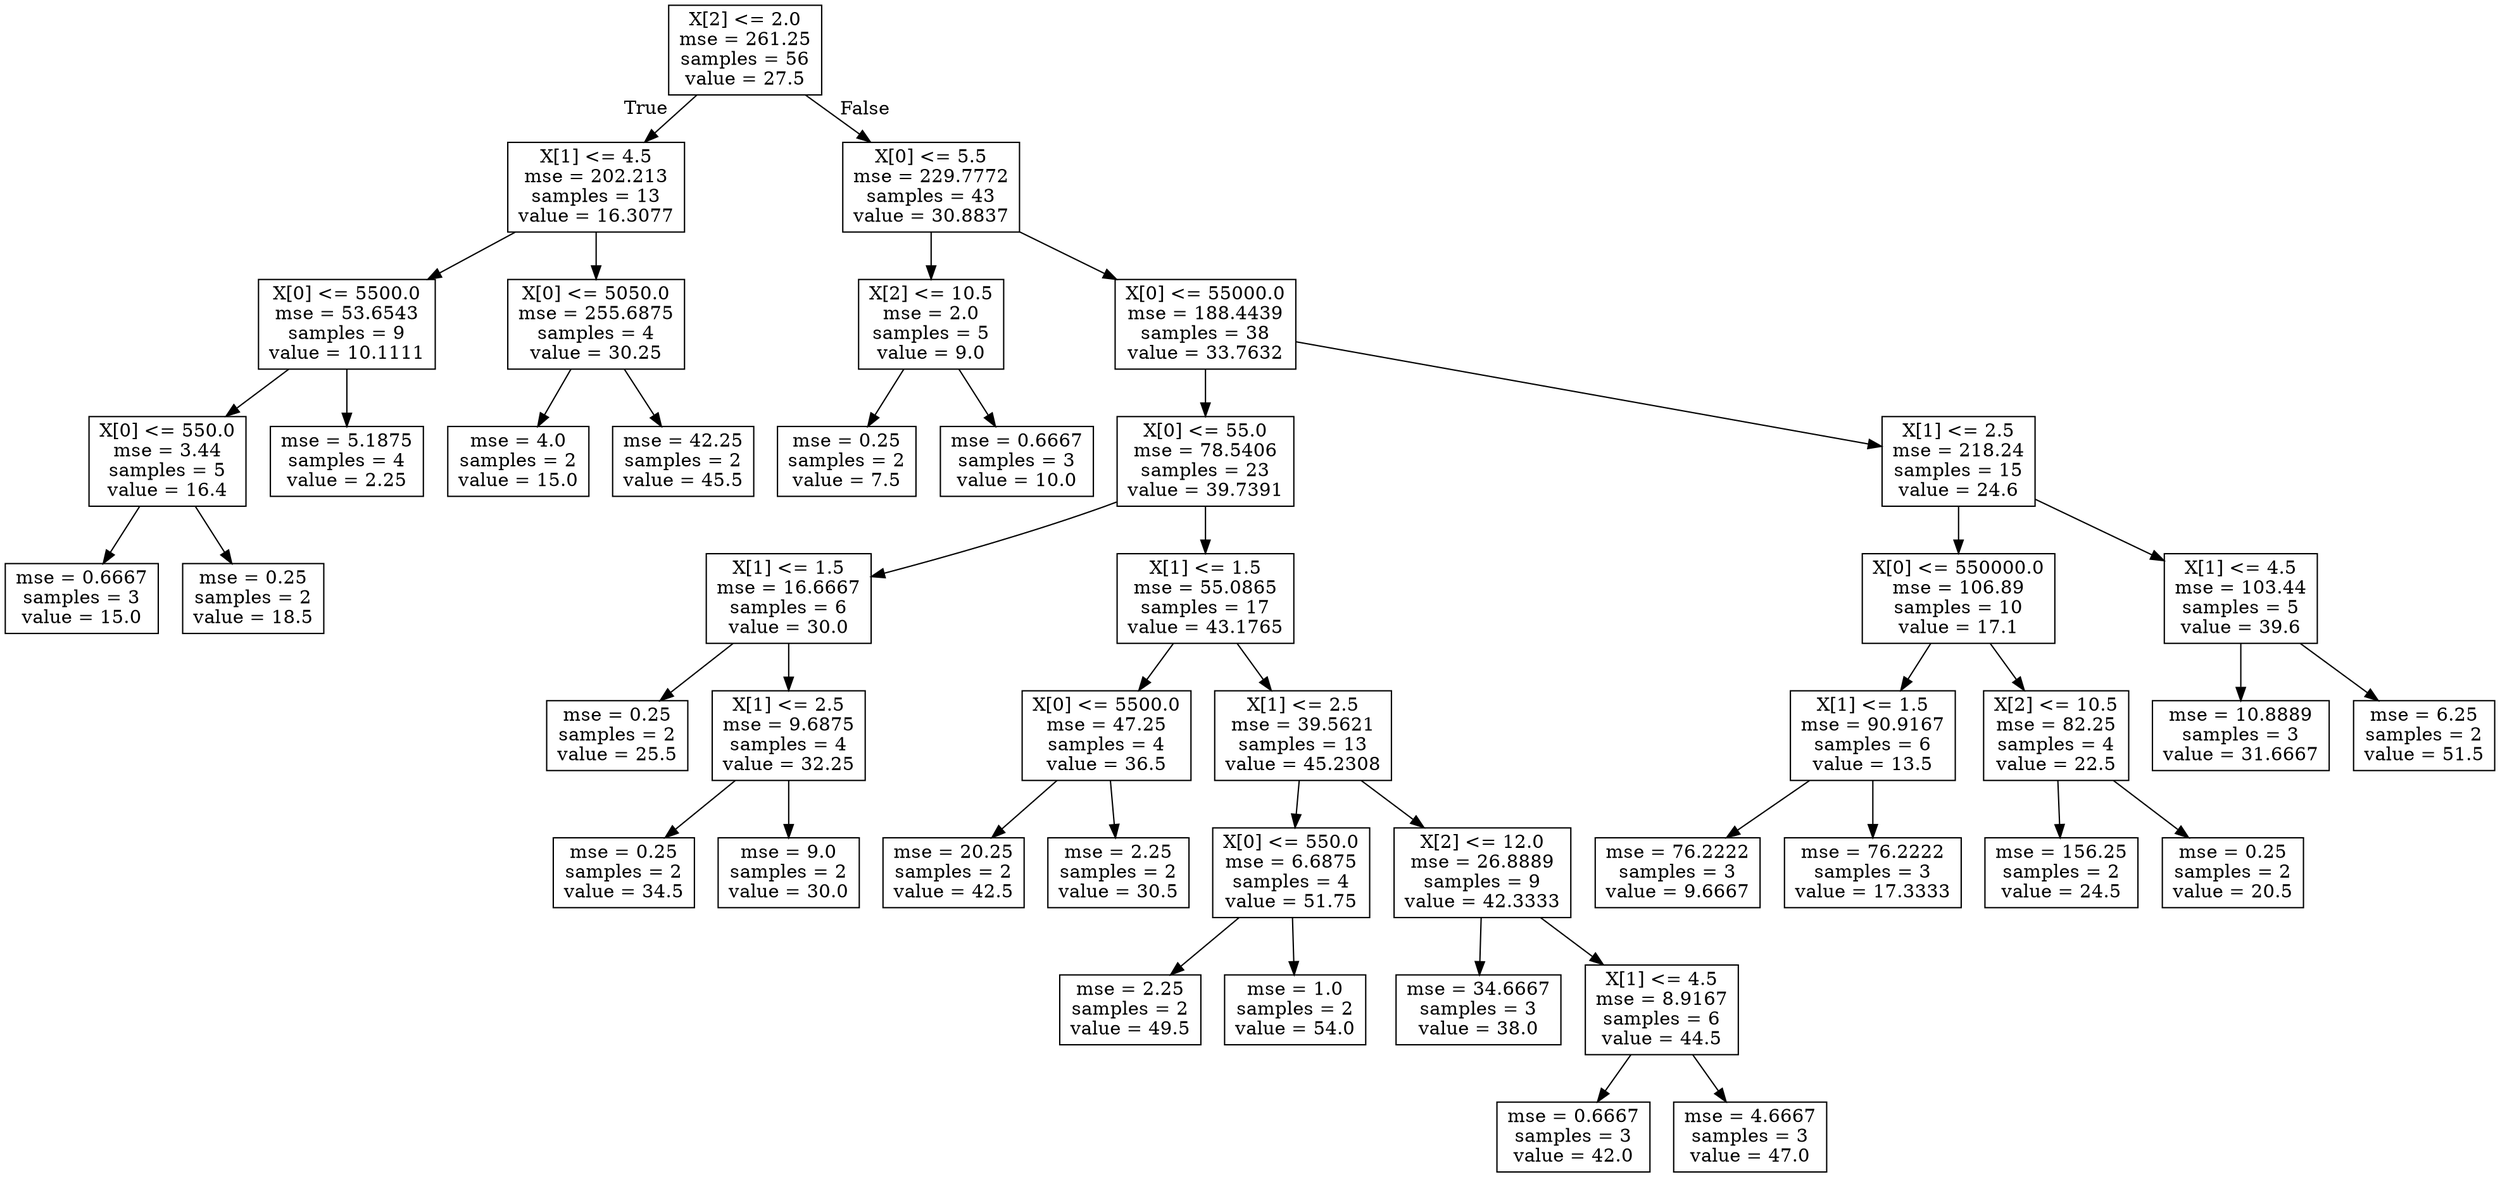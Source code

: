 digraph Tree {
node [shape=box] ;
0 [label="X[2] <= 2.0\nmse = 261.25\nsamples = 56\nvalue = 27.5"] ;
1 [label="X[1] <= 4.5\nmse = 202.213\nsamples = 13\nvalue = 16.3077"] ;
0 -> 1 [labeldistance=2.5, labelangle=45, headlabel="True"] ;
2 [label="X[0] <= 5500.0\nmse = 53.6543\nsamples = 9\nvalue = 10.1111"] ;
1 -> 2 ;
3 [label="X[0] <= 550.0\nmse = 3.44\nsamples = 5\nvalue = 16.4"] ;
2 -> 3 ;
4 [label="mse = 0.6667\nsamples = 3\nvalue = 15.0"] ;
3 -> 4 ;
5 [label="mse = 0.25\nsamples = 2\nvalue = 18.5"] ;
3 -> 5 ;
6 [label="mse = 5.1875\nsamples = 4\nvalue = 2.25"] ;
2 -> 6 ;
7 [label="X[0] <= 5050.0\nmse = 255.6875\nsamples = 4\nvalue = 30.25"] ;
1 -> 7 ;
8 [label="mse = 4.0\nsamples = 2\nvalue = 15.0"] ;
7 -> 8 ;
9 [label="mse = 42.25\nsamples = 2\nvalue = 45.5"] ;
7 -> 9 ;
10 [label="X[0] <= 5.5\nmse = 229.7772\nsamples = 43\nvalue = 30.8837"] ;
0 -> 10 [labeldistance=2.5, labelangle=-45, headlabel="False"] ;
11 [label="X[2] <= 10.5\nmse = 2.0\nsamples = 5\nvalue = 9.0"] ;
10 -> 11 ;
12 [label="mse = 0.25\nsamples = 2\nvalue = 7.5"] ;
11 -> 12 ;
13 [label="mse = 0.6667\nsamples = 3\nvalue = 10.0"] ;
11 -> 13 ;
14 [label="X[0] <= 55000.0\nmse = 188.4439\nsamples = 38\nvalue = 33.7632"] ;
10 -> 14 ;
15 [label="X[0] <= 55.0\nmse = 78.5406\nsamples = 23\nvalue = 39.7391"] ;
14 -> 15 ;
16 [label="X[1] <= 1.5\nmse = 16.6667\nsamples = 6\nvalue = 30.0"] ;
15 -> 16 ;
17 [label="mse = 0.25\nsamples = 2\nvalue = 25.5"] ;
16 -> 17 ;
18 [label="X[1] <= 2.5\nmse = 9.6875\nsamples = 4\nvalue = 32.25"] ;
16 -> 18 ;
19 [label="mse = 0.25\nsamples = 2\nvalue = 34.5"] ;
18 -> 19 ;
20 [label="mse = 9.0\nsamples = 2\nvalue = 30.0"] ;
18 -> 20 ;
21 [label="X[1] <= 1.5\nmse = 55.0865\nsamples = 17\nvalue = 43.1765"] ;
15 -> 21 ;
22 [label="X[0] <= 5500.0\nmse = 47.25\nsamples = 4\nvalue = 36.5"] ;
21 -> 22 ;
23 [label="mse = 20.25\nsamples = 2\nvalue = 42.5"] ;
22 -> 23 ;
24 [label="mse = 2.25\nsamples = 2\nvalue = 30.5"] ;
22 -> 24 ;
25 [label="X[1] <= 2.5\nmse = 39.5621\nsamples = 13\nvalue = 45.2308"] ;
21 -> 25 ;
26 [label="X[0] <= 550.0\nmse = 6.6875\nsamples = 4\nvalue = 51.75"] ;
25 -> 26 ;
27 [label="mse = 2.25\nsamples = 2\nvalue = 49.5"] ;
26 -> 27 ;
28 [label="mse = 1.0\nsamples = 2\nvalue = 54.0"] ;
26 -> 28 ;
29 [label="X[2] <= 12.0\nmse = 26.8889\nsamples = 9\nvalue = 42.3333"] ;
25 -> 29 ;
30 [label="mse = 34.6667\nsamples = 3\nvalue = 38.0"] ;
29 -> 30 ;
31 [label="X[1] <= 4.5\nmse = 8.9167\nsamples = 6\nvalue = 44.5"] ;
29 -> 31 ;
32 [label="mse = 0.6667\nsamples = 3\nvalue = 42.0"] ;
31 -> 32 ;
33 [label="mse = 4.6667\nsamples = 3\nvalue = 47.0"] ;
31 -> 33 ;
34 [label="X[1] <= 2.5\nmse = 218.24\nsamples = 15\nvalue = 24.6"] ;
14 -> 34 ;
35 [label="X[0] <= 550000.0\nmse = 106.89\nsamples = 10\nvalue = 17.1"] ;
34 -> 35 ;
36 [label="X[1] <= 1.5\nmse = 90.9167\nsamples = 6\nvalue = 13.5"] ;
35 -> 36 ;
37 [label="mse = 76.2222\nsamples = 3\nvalue = 9.6667"] ;
36 -> 37 ;
38 [label="mse = 76.2222\nsamples = 3\nvalue = 17.3333"] ;
36 -> 38 ;
39 [label="X[2] <= 10.5\nmse = 82.25\nsamples = 4\nvalue = 22.5"] ;
35 -> 39 ;
40 [label="mse = 156.25\nsamples = 2\nvalue = 24.5"] ;
39 -> 40 ;
41 [label="mse = 0.25\nsamples = 2\nvalue = 20.5"] ;
39 -> 41 ;
42 [label="X[1] <= 4.5\nmse = 103.44\nsamples = 5\nvalue = 39.6"] ;
34 -> 42 ;
43 [label="mse = 10.8889\nsamples = 3\nvalue = 31.6667"] ;
42 -> 43 ;
44 [label="mse = 6.25\nsamples = 2\nvalue = 51.5"] ;
42 -> 44 ;
}